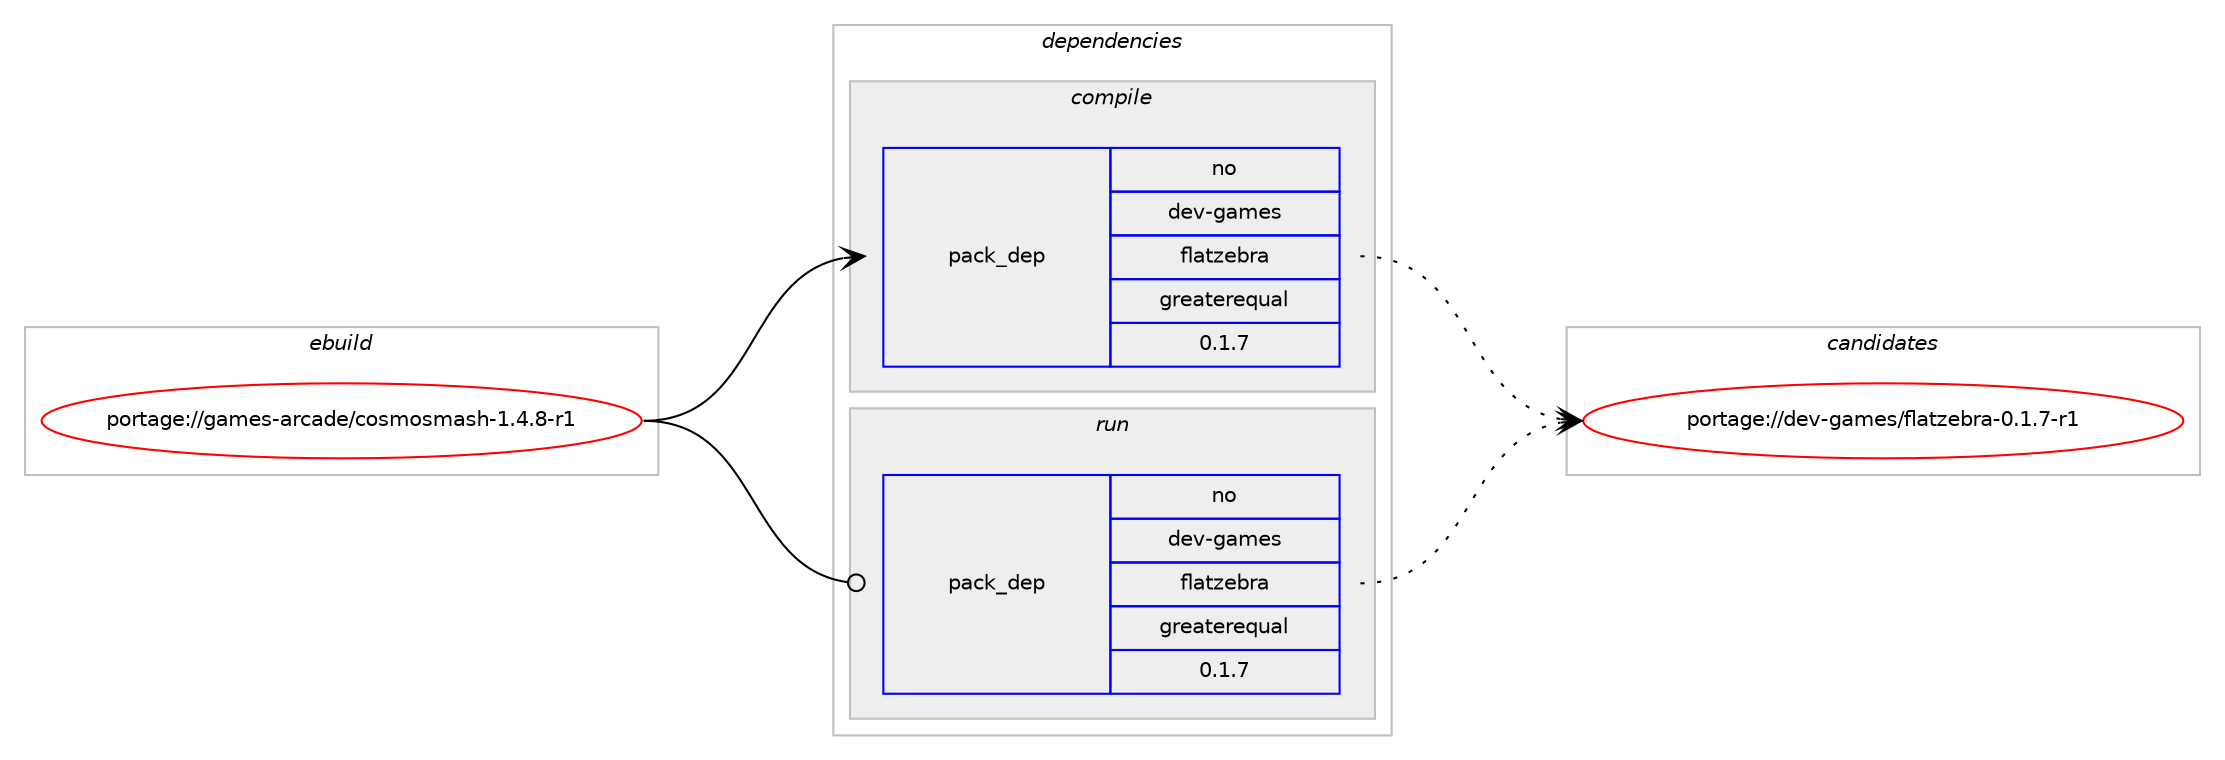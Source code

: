 digraph prolog {

# *************
# Graph options
# *************

newrank=true;
concentrate=true;
compound=true;
graph [rankdir=LR,fontname=Helvetica,fontsize=10,ranksep=1.5];#, ranksep=2.5, nodesep=0.2];
edge  [arrowhead=vee];
node  [fontname=Helvetica,fontsize=10];

# **********
# The ebuild
# **********

subgraph cluster_leftcol {
color=gray;
rank=same;
label=<<i>ebuild</i>>;
id [label="portage://games-arcade/cosmosmash-1.4.8-r1", color=red, width=4, href="../games-arcade/cosmosmash-1.4.8-r1.svg"];
}

# ****************
# The dependencies
# ****************

subgraph cluster_midcol {
color=gray;
label=<<i>dependencies</i>>;
subgraph cluster_compile {
fillcolor="#eeeeee";
style=filled;
label=<<i>compile</i>>;
subgraph pack51304 {
dependency114212 [label=<<TABLE BORDER="0" CELLBORDER="1" CELLSPACING="0" CELLPADDING="4" WIDTH="220"><TR><TD ROWSPAN="6" CELLPADDING="30">pack_dep</TD></TR><TR><TD WIDTH="110">no</TD></TR><TR><TD>dev-games</TD></TR><TR><TD>flatzebra</TD></TR><TR><TD>greaterequal</TD></TR><TR><TD>0.1.7</TD></TR></TABLE>>, shape=none, color=blue];
}
id:e -> dependency114212:w [weight=20,style="solid",arrowhead="vee"];
# *** BEGIN UNKNOWN DEPENDENCY TYPE (TODO) ***
# id -> package_dependency(portage://games-arcade/cosmosmash-1.4.8-r1,install,no,media-libs,libsdl,none,[,,],[],[use(enable(joystick),none)])
# *** END UNKNOWN DEPENDENCY TYPE (TODO) ***

# *** BEGIN UNKNOWN DEPENDENCY TYPE (TODO) ***
# id -> package_dependency(portage://games-arcade/cosmosmash-1.4.8-r1,install,no,media-libs,sdl-image,none,[,,],[],[])
# *** END UNKNOWN DEPENDENCY TYPE (TODO) ***

# *** BEGIN UNKNOWN DEPENDENCY TYPE (TODO) ***
# id -> package_dependency(portage://games-arcade/cosmosmash-1.4.8-r1,install,no,media-libs,sdl-mixer,none,[,,],[],[])
# *** END UNKNOWN DEPENDENCY TYPE (TODO) ***

}
subgraph cluster_compileandrun {
fillcolor="#eeeeee";
style=filled;
label=<<i>compile and run</i>>;
}
subgraph cluster_run {
fillcolor="#eeeeee";
style=filled;
label=<<i>run</i>>;
subgraph pack51305 {
dependency114213 [label=<<TABLE BORDER="0" CELLBORDER="1" CELLSPACING="0" CELLPADDING="4" WIDTH="220"><TR><TD ROWSPAN="6" CELLPADDING="30">pack_dep</TD></TR><TR><TD WIDTH="110">no</TD></TR><TR><TD>dev-games</TD></TR><TR><TD>flatzebra</TD></TR><TR><TD>greaterequal</TD></TR><TR><TD>0.1.7</TD></TR></TABLE>>, shape=none, color=blue];
}
id:e -> dependency114213:w [weight=20,style="solid",arrowhead="odot"];
# *** BEGIN UNKNOWN DEPENDENCY TYPE (TODO) ***
# id -> package_dependency(portage://games-arcade/cosmosmash-1.4.8-r1,run,no,media-libs,libsdl,none,[,,],[],[use(enable(joystick),none)])
# *** END UNKNOWN DEPENDENCY TYPE (TODO) ***

# *** BEGIN UNKNOWN DEPENDENCY TYPE (TODO) ***
# id -> package_dependency(portage://games-arcade/cosmosmash-1.4.8-r1,run,no,media-libs,sdl-image,none,[,,],[],[])
# *** END UNKNOWN DEPENDENCY TYPE (TODO) ***

# *** BEGIN UNKNOWN DEPENDENCY TYPE (TODO) ***
# id -> package_dependency(portage://games-arcade/cosmosmash-1.4.8-r1,run,no,media-libs,sdl-mixer,none,[,,],[],[])
# *** END UNKNOWN DEPENDENCY TYPE (TODO) ***

}
}

# **************
# The candidates
# **************

subgraph cluster_choices {
rank=same;
color=gray;
label=<<i>candidates</i>>;

subgraph choice51304 {
color=black;
nodesep=1;
choice1001011184510397109101115471021089711612210198114974548464946554511449 [label="portage://dev-games/flatzebra-0.1.7-r1", color=red, width=4,href="../dev-games/flatzebra-0.1.7-r1.svg"];
dependency114212:e -> choice1001011184510397109101115471021089711612210198114974548464946554511449:w [style=dotted,weight="100"];
}
subgraph choice51305 {
color=black;
nodesep=1;
choice1001011184510397109101115471021089711612210198114974548464946554511449 [label="portage://dev-games/flatzebra-0.1.7-r1", color=red, width=4,href="../dev-games/flatzebra-0.1.7-r1.svg"];
dependency114213:e -> choice1001011184510397109101115471021089711612210198114974548464946554511449:w [style=dotted,weight="100"];
}
}

}
